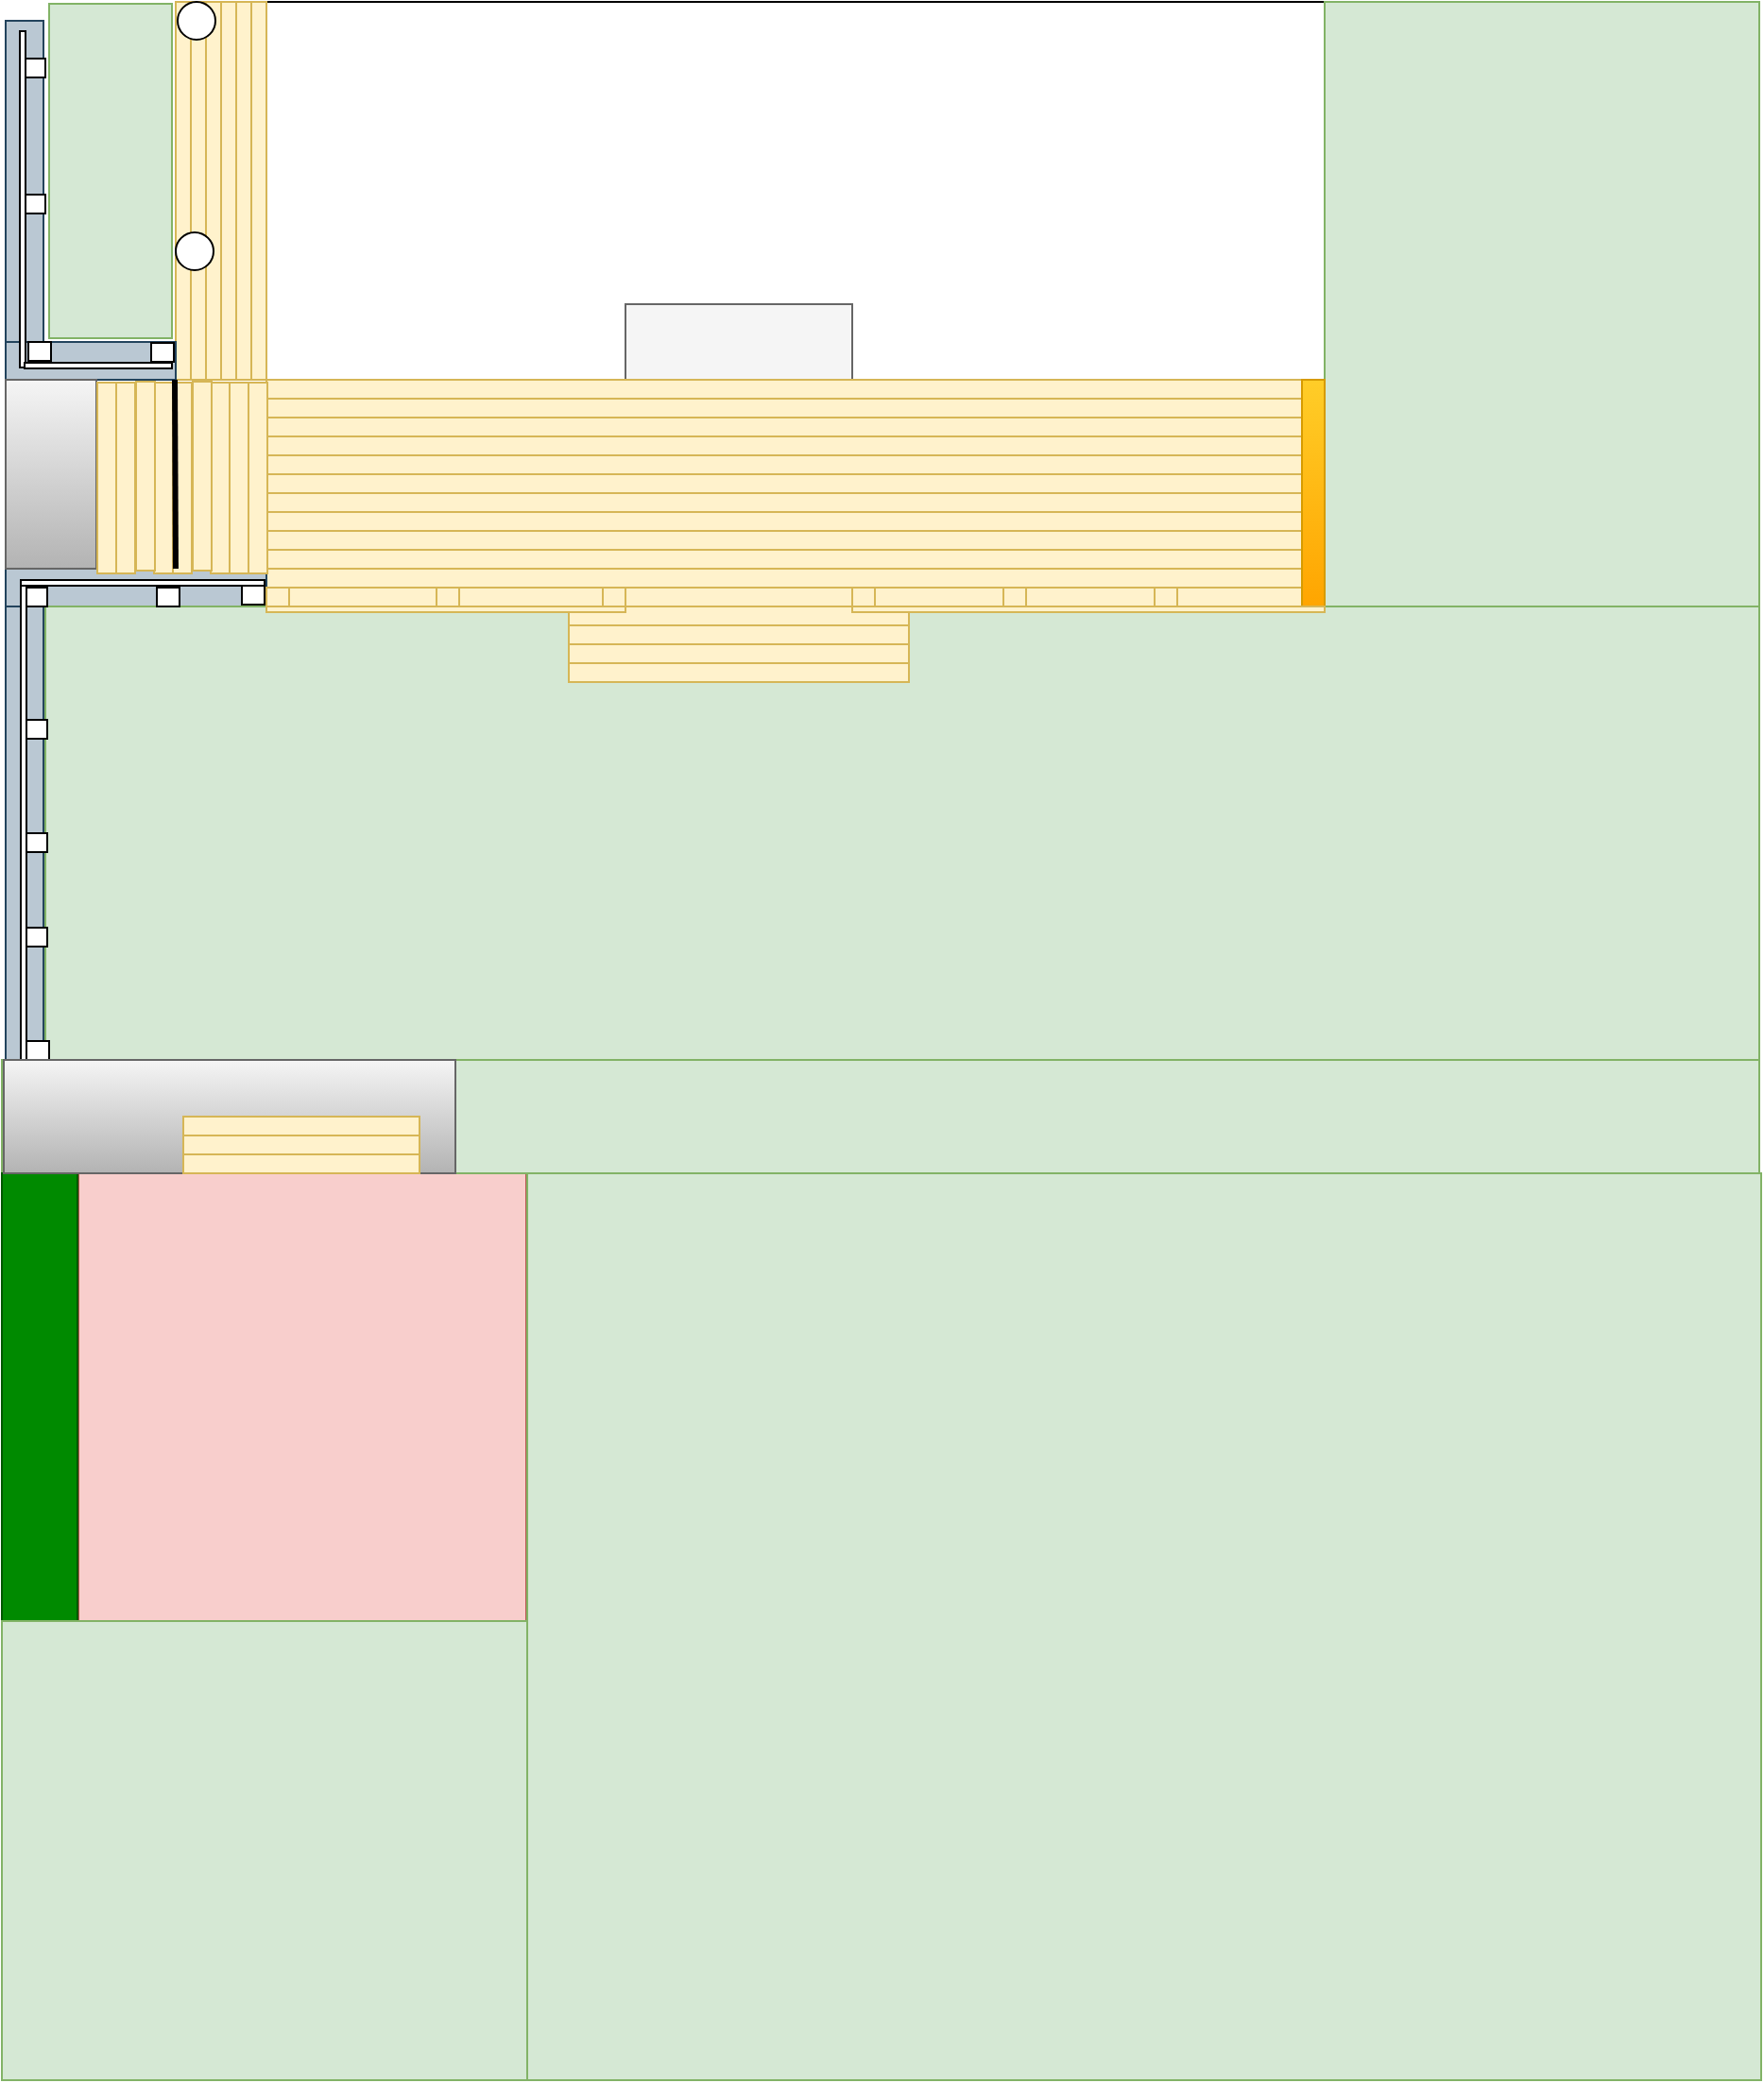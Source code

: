 <mxfile version="11.1.1" type="github"><diagram id="DBtNFwUiprZ01BoXssrI" name="Page-1"><mxGraphModel dx="786" dy="541" grid="1" gridSize="10" guides="1" tooltips="1" connect="1" arrows="1" fold="1" page="1" pageScale="1" pageWidth="850" pageHeight="1100" math="0" shadow="0"><root><mxCell id="0"/><mxCell id="1" parent="0"/><mxCell id="ldg7zjB7crhvI7fQAb-J-2" value="" style="rounded=0;whiteSpace=wrap;html=1;" vertex="1" parent="1"><mxGeometry x="160" width="560" height="200" as="geometry"/></mxCell><mxCell id="ldg7zjB7crhvI7fQAb-J-3" value="" style="rounded=0;whiteSpace=wrap;html=1;fillColor=#f5f5f5;strokeColor=#666666;fontColor=#333333;" vertex="1" parent="1"><mxGeometry x="350" y="160" width="120" height="40" as="geometry"/></mxCell><mxCell id="ldg7zjB7crhvI7fQAb-J-4" value="" style="rounded=0;whiteSpace=wrap;html=1;fillColor=#fff2cc;strokeColor=#d6b656;" vertex="1" parent="1"><mxGeometry x="160" y="200" width="560" height="10" as="geometry"/></mxCell><mxCell id="ldg7zjB7crhvI7fQAb-J-5" value="" style="rounded=0;whiteSpace=wrap;html=1;fillColor=#fff2cc;strokeColor=#d6b656;" vertex="1" parent="1"><mxGeometry x="160" y="210" width="560" height="10" as="geometry"/></mxCell><mxCell id="ldg7zjB7crhvI7fQAb-J-6" value="" style="rounded=0;whiteSpace=wrap;html=1;fillColor=#fff2cc;strokeColor=#d6b656;" vertex="1" parent="1"><mxGeometry x="160" y="220" width="560" height="10" as="geometry"/></mxCell><mxCell id="ldg7zjB7crhvI7fQAb-J-7" value="" style="rounded=0;whiteSpace=wrap;html=1;fillColor=#fff2cc;strokeColor=#d6b656;" vertex="1" parent="1"><mxGeometry x="160" y="230" width="560" height="10" as="geometry"/></mxCell><mxCell id="ldg7zjB7crhvI7fQAb-J-8" value="" style="rounded=0;whiteSpace=wrap;html=1;fillColor=#fff2cc;strokeColor=#d6b656;" vertex="1" parent="1"><mxGeometry x="160" y="240" width="560" height="10" as="geometry"/></mxCell><mxCell id="ldg7zjB7crhvI7fQAb-J-9" value="" style="rounded=0;whiteSpace=wrap;html=1;fillColor=#fff2cc;strokeColor=#d6b656;" vertex="1" parent="1"><mxGeometry x="160" y="250" width="560" height="10" as="geometry"/></mxCell><mxCell id="ldg7zjB7crhvI7fQAb-J-10" value="" style="rounded=0;whiteSpace=wrap;html=1;fillColor=#fff2cc;strokeColor=#d6b656;" vertex="1" parent="1"><mxGeometry x="160" y="260" width="560" height="10" as="geometry"/></mxCell><mxCell id="ldg7zjB7crhvI7fQAb-J-11" value="" style="rounded=0;whiteSpace=wrap;html=1;fillColor=#fff2cc;strokeColor=#d6b656;" vertex="1" parent="1"><mxGeometry x="160" y="270" width="560" height="10" as="geometry"/></mxCell><mxCell id="ldg7zjB7crhvI7fQAb-J-12" value="" style="rounded=0;whiteSpace=wrap;html=1;fillColor=#fff2cc;strokeColor=#d6b656;" vertex="1" parent="1"><mxGeometry x="160" y="280" width="560" height="10" as="geometry"/></mxCell><mxCell id="ldg7zjB7crhvI7fQAb-J-13" value="" style="rounded=0;whiteSpace=wrap;html=1;fillColor=#fff2cc;strokeColor=#d6b656;" vertex="1" parent="1"><mxGeometry x="160" y="290" width="560" height="10" as="geometry"/></mxCell><mxCell id="ldg7zjB7crhvI7fQAb-J-14" value="" style="rounded=0;whiteSpace=wrap;html=1;fillColor=#fff2cc;strokeColor=#d6b656;" vertex="1" parent="1"><mxGeometry x="160" y="300" width="560" height="10" as="geometry"/></mxCell><mxCell id="ldg7zjB7crhvI7fQAb-J-15" value="" style="rounded=0;whiteSpace=wrap;html=1;fillColor=#fff2cc;strokeColor=#d6b656;" vertex="1" parent="1"><mxGeometry x="160" y="310" width="560" height="10" as="geometry"/></mxCell><mxCell id="ldg7zjB7crhvI7fQAb-J-16" value="" style="rounded=0;whiteSpace=wrap;html=1;rotation=-90;fillColor=#fff2cc;strokeColor=#d6b656;" vertex="1" parent="1"><mxGeometry x="56" y="96" width="200" height="8" as="geometry"/></mxCell><mxCell id="ldg7zjB7crhvI7fQAb-J-17" value="" style="rounded=0;whiteSpace=wrap;html=1;rotation=-90;fillColor=#fff2cc;strokeColor=#d6b656;" vertex="1" parent="1"><mxGeometry x="48" y="96" width="200" height="8" as="geometry"/></mxCell><mxCell id="ldg7zjB7crhvI7fQAb-J-18" value="" style="rounded=0;whiteSpace=wrap;html=1;rotation=-90;fillColor=#fff2cc;strokeColor=#d6b656;" vertex="1" parent="1"><mxGeometry x="40" y="96" width="200" height="8" as="geometry"/></mxCell><mxCell id="ldg7zjB7crhvI7fQAb-J-19" value="" style="rounded=0;whiteSpace=wrap;html=1;rotation=-90;fillColor=#fff2cc;strokeColor=#d6b656;" vertex="1" parent="1"><mxGeometry x="32" y="96" width="200" height="8" as="geometry"/></mxCell><mxCell id="ldg7zjB7crhvI7fQAb-J-20" value="" style="rounded=0;whiteSpace=wrap;html=1;rotation=-90;fillColor=#fff2cc;strokeColor=#d6b656;" vertex="1" parent="1"><mxGeometry x="24" y="96" width="200" height="8" as="geometry"/></mxCell><mxCell id="ldg7zjB7crhvI7fQAb-J-21" value="" style="rounded=0;whiteSpace=wrap;html=1;rotation=-90;fillColor=#fff2cc;strokeColor=#d6b656;" vertex="1" parent="1"><mxGeometry x="16" y="96" width="200" height="8" as="geometry"/></mxCell><mxCell id="ldg7zjB7crhvI7fQAb-J-22" value="" style="rounded=0;whiteSpace=wrap;html=1;fillColor=#bac8d3;strokeColor=#23445d;" vertex="1" parent="1"><mxGeometry x="22" y="10" width="20" height="180" as="geometry"/></mxCell><mxCell id="ldg7zjB7crhvI7fQAb-J-24" value="" style="rounded=0;whiteSpace=wrap;html=1;fillColor=#bac8d3;strokeColor=#23445d;" vertex="1" parent="1"><mxGeometry x="22" y="180" width="90" height="20" as="geometry"/></mxCell><mxCell id="ldg7zjB7crhvI7fQAb-J-25" value="" style="rounded=0;whiteSpace=wrap;html=1;fillColor=#bac8d3;strokeColor=#23445d;" vertex="1" parent="1"><mxGeometry x="22" y="300" width="138" height="20" as="geometry"/></mxCell><mxCell id="ldg7zjB7crhvI7fQAb-J-26" value="" style="rounded=0;whiteSpace=wrap;html=1;rotation=-90;fillColor=#d5e8d4;strokeColor=#82b366;" vertex="1" parent="1"><mxGeometry x="-11" y="57" width="177" height="65" as="geometry"/></mxCell><mxCell id="ldg7zjB7crhvI7fQAb-J-29" value="" style="rounded=0;whiteSpace=wrap;html=1;fillColor=#bac8d3;strokeColor=#23445d;" vertex="1" parent="1"><mxGeometry x="22" y="320" width="20" height="240" as="geometry"/></mxCell><mxCell id="ldg7zjB7crhvI7fQAb-J-30" value="" style="rounded=0;whiteSpace=wrap;html=1;rotation=0;fillColor=#d5e8d4;strokeColor=#82b366;" vertex="1" parent="1"><mxGeometry x="43" y="320" width="907" height="240" as="geometry"/></mxCell><mxCell id="ldg7zjB7crhvI7fQAb-J-31" value="" style="rounded=0;whiteSpace=wrap;html=1;rotation=0;fillColor=#d5e8d4;strokeColor=#82b366;" vertex="1" parent="1"><mxGeometry x="720" width="230" height="320" as="geometry"/></mxCell><mxCell id="ldg7zjB7crhvI7fQAb-J-32" value="" style="rounded=0;whiteSpace=wrap;html=1;fillColor=#ffcd28;strokeColor=#d79b00;gradientColor=#ffa500;" vertex="1" parent="1"><mxGeometry x="708" y="200" width="12" height="120" as="geometry"/></mxCell><mxCell id="ldg7zjB7crhvI7fQAb-J-33" value="" style="rounded=0;whiteSpace=wrap;html=1;fillColor=#fff2cc;strokeColor=#d6b656;" vertex="1" parent="1"><mxGeometry x="630" y="310" width="12" height="10" as="geometry"/></mxCell><mxCell id="ldg7zjB7crhvI7fQAb-J-36" value="" style="rounded=0;whiteSpace=wrap;html=1;fillColor=#fff2cc;strokeColor=#d6b656;" vertex="1" parent="1"><mxGeometry x="550" y="310" width="12" height="10" as="geometry"/></mxCell><mxCell id="ldg7zjB7crhvI7fQAb-J-37" value="" style="rounded=0;whiteSpace=wrap;html=1;fillColor=#fff2cc;strokeColor=#d6b656;" vertex="1" parent="1"><mxGeometry x="470" y="310" width="12" height="10" as="geometry"/></mxCell><mxCell id="ldg7zjB7crhvI7fQAb-J-38" value="" style="rounded=0;whiteSpace=wrap;html=1;fillColor=#fff2cc;strokeColor=#d6b656;" vertex="1" parent="1"><mxGeometry x="338" y="310" width="12" height="10" as="geometry"/></mxCell><mxCell id="ldg7zjB7crhvI7fQAb-J-39" value="" style="rounded=0;whiteSpace=wrap;html=1;fillColor=#fff2cc;strokeColor=#d6b656;" vertex="1" parent="1"><mxGeometry x="250" y="310" width="12" height="10" as="geometry"/></mxCell><mxCell id="ldg7zjB7crhvI7fQAb-J-40" value="" style="rounded=0;whiteSpace=wrap;html=1;fillColor=#fff2cc;strokeColor=#d6b656;" vertex="1" parent="1"><mxGeometry x="160" y="310" width="12" height="10" as="geometry"/></mxCell><mxCell id="ldg7zjB7crhvI7fQAb-J-43" value="" style="rounded=0;whiteSpace=wrap;html=1;fillColor=#fff2cc;strokeColor=#d6b656;" vertex="1" parent="1"><mxGeometry x="320" y="320" width="180" height="10" as="geometry"/></mxCell><mxCell id="ldg7zjB7crhvI7fQAb-J-42" value="" style="rounded=0;whiteSpace=wrap;html=1;fillColor=#fff2cc;strokeColor=#d6b656;" vertex="1" parent="1"><mxGeometry x="470" y="320" width="250" height="3" as="geometry"/></mxCell><mxCell id="ldg7zjB7crhvI7fQAb-J-41" value="" style="rounded=0;whiteSpace=wrap;html=1;fillColor=#fff2cc;strokeColor=#d6b656;" vertex="1" parent="1"><mxGeometry x="160" y="320" width="190" height="3" as="geometry"/></mxCell><mxCell id="ldg7zjB7crhvI7fQAb-J-44" value="" style="rounded=0;whiteSpace=wrap;html=1;fillColor=#fff2cc;strokeColor=#d6b656;" vertex="1" parent="1"><mxGeometry x="320" y="330" width="180" height="10" as="geometry"/></mxCell><mxCell id="ldg7zjB7crhvI7fQAb-J-45" value="" style="rounded=0;whiteSpace=wrap;html=1;fillColor=#fff2cc;strokeColor=#d6b656;" vertex="1" parent="1"><mxGeometry x="320" y="340" width="180" height="10" as="geometry"/></mxCell><mxCell id="ldg7zjB7crhvI7fQAb-J-46" value="" style="rounded=0;whiteSpace=wrap;html=1;fillColor=#fff2cc;strokeColor=#d6b656;" vertex="1" parent="1"><mxGeometry x="320" y="350" width="180" height="10" as="geometry"/></mxCell><mxCell id="ldg7zjB7crhvI7fQAb-J-47" value="" style="rounded=0;whiteSpace=wrap;html=1;rotation=90;fillColor=#fff2cc;strokeColor=#d6b656;" vertex="1" parent="1"><mxGeometry x="105" y="247" width="101" height="10" as="geometry"/></mxCell><mxCell id="ldg7zjB7crhvI7fQAb-J-48" value="" style="rounded=0;whiteSpace=wrap;html=1;rotation=90;fillColor=#fff2cc;strokeColor=#d6b656;" vertex="1" parent="1"><mxGeometry x="95" y="247" width="101" height="10" as="geometry"/></mxCell><mxCell id="ldg7zjB7crhvI7fQAb-J-49" value="" style="rounded=0;whiteSpace=wrap;html=1;rotation=90;fillColor=#fff2cc;strokeColor=#d6b656;" vertex="1" parent="1"><mxGeometry x="85" y="247" width="101" height="10" as="geometry"/></mxCell><mxCell id="ldg7zjB7crhvI7fQAb-J-50" value="" style="rounded=0;whiteSpace=wrap;html=1;rotation=90;fillColor=#fff2cc;strokeColor=#d6b656;" vertex="1" parent="1"><mxGeometry x="76" y="246" width="100" height="10" as="geometry"/></mxCell><mxCell id="ldg7zjB7crhvI7fQAb-J-51" value="" style="rounded=0;whiteSpace=wrap;html=1;rotation=90;fillColor=#fff2cc;strokeColor=#d6b656;" vertex="1" parent="1"><mxGeometry x="65" y="247" width="101" height="10" as="geometry"/></mxCell><mxCell id="ldg7zjB7crhvI7fQAb-J-52" value="" style="rounded=0;whiteSpace=wrap;html=1;fillColor=#f5f5f5;strokeColor=#666666;gradientColor=#b3b3b3;" vertex="1" parent="1"><mxGeometry x="22" y="200" width="48" height="100" as="geometry"/></mxCell><mxCell id="ldg7zjB7crhvI7fQAb-J-53" value="" style="rounded=0;whiteSpace=wrap;html=1;rotation=90;fillColor=#fff2cc;strokeColor=#d6b656;" vertex="1" parent="1"><mxGeometry x="55" y="247" width="101" height="10" as="geometry"/></mxCell><mxCell id="ldg7zjB7crhvI7fQAb-J-54" value="" style="rounded=0;whiteSpace=wrap;html=1;rotation=90;fillColor=#fff2cc;strokeColor=#d6b656;" vertex="1" parent="1"><mxGeometry x="46" y="246" width="100" height="10" as="geometry"/></mxCell><mxCell id="ldg7zjB7crhvI7fQAb-J-55" value="" style="rounded=0;whiteSpace=wrap;html=1;rotation=90;fillColor=#fff2cc;strokeColor=#d6b656;" vertex="1" parent="1"><mxGeometry x="35" y="247" width="101" height="10" as="geometry"/></mxCell><mxCell id="ldg7zjB7crhvI7fQAb-J-56" value="" style="rounded=0;whiteSpace=wrap;html=1;rotation=90;fillColor=#fff2cc;strokeColor=#d6b656;" vertex="1" parent="1"><mxGeometry x="25" y="247" width="101" height="10" as="geometry"/></mxCell><mxCell id="ldg7zjB7crhvI7fQAb-J-58" value="" style="endArrow=none;html=1;strokeWidth=3;exitX=0.652;exitY=0;exitDx=0;exitDy=0;exitPerimeter=0;" edge="1" parent="1" source="ldg7zjB7crhvI7fQAb-J-25"><mxGeometry width="50" height="50" relative="1" as="geometry"><mxPoint x="112" y="281" as="sourcePoint"/><mxPoint x="111.5" y="200" as="targetPoint"/></mxGeometry></mxCell><mxCell id="ldg7zjB7crhvI7fQAb-J-59" value="" style="rounded=0;whiteSpace=wrap;html=1;" vertex="1" parent="1"><mxGeometry x="34" y="180" width="12" height="10" as="geometry"/></mxCell><mxCell id="ldg7zjB7crhvI7fQAb-J-60" value="" style="rounded=0;whiteSpace=wrap;html=1;" vertex="1" parent="1"><mxGeometry x="31" y="102" width="12" height="10" as="geometry"/></mxCell><mxCell id="ldg7zjB7crhvI7fQAb-J-61" value="" style="rounded=0;whiteSpace=wrap;html=1;" vertex="1" parent="1"><mxGeometry x="31" y="30" width="12" height="10" as="geometry"/></mxCell><mxCell id="ldg7zjB7crhvI7fQAb-J-62" value="" style="rounded=0;whiteSpace=wrap;html=1;" vertex="1" parent="1"><mxGeometry x="32" y="310" width="12" height="10" as="geometry"/></mxCell><mxCell id="ldg7zjB7crhvI7fQAb-J-63" value="" style="rounded=0;whiteSpace=wrap;html=1;" vertex="1" parent="1"><mxGeometry x="32" y="380" width="12" height="10" as="geometry"/></mxCell><mxCell id="ldg7zjB7crhvI7fQAb-J-64" value="" style="rounded=0;whiteSpace=wrap;html=1;" vertex="1" parent="1"><mxGeometry x="32" y="440" width="12" height="10" as="geometry"/></mxCell><mxCell id="ldg7zjB7crhvI7fQAb-J-65" value="" style="rounded=0;whiteSpace=wrap;html=1;" vertex="1" parent="1"><mxGeometry x="32" y="490" width="12" height="10" as="geometry"/></mxCell><mxCell id="ldg7zjB7crhvI7fQAb-J-69" value="" style="rounded=0;whiteSpace=wrap;html=1;" vertex="1" parent="1"><mxGeometry x="33" y="550" width="12" height="10" as="geometry"/></mxCell><mxCell id="ldg7zjB7crhvI7fQAb-J-70" value="" style="rounded=0;whiteSpace=wrap;html=1;rotation=90;" vertex="1" parent="1"><mxGeometry x="-58" y="103" width="178" height="3" as="geometry"/></mxCell><mxCell id="ldg7zjB7crhvI7fQAb-J-71" value="" style="rounded=0;whiteSpace=wrap;html=1;rotation=90;" vertex="1" parent="1"><mxGeometry x="-95" y="432" width="253" height="3" as="geometry"/></mxCell><mxCell id="ldg7zjB7crhvI7fQAb-J-72" value="" style="whiteSpace=wrap;html=1;aspect=fixed;fillColor=#f8cecc;strokeColor=#b85450;" vertex="1" parent="1"><mxGeometry x="60.5" y="620" width="237" height="237" as="geometry"/></mxCell><mxCell id="ldg7zjB7crhvI7fQAb-J-73" value="" style="rounded=0;whiteSpace=wrap;html=1;rotation=0;fillColor=#d5e8d4;strokeColor=#82b366;" vertex="1" parent="1"><mxGeometry x="20" y="560" width="930" height="60" as="geometry"/></mxCell><mxCell id="ldg7zjB7crhvI7fQAb-J-74" value="" style="rounded=0;whiteSpace=wrap;html=1;rotation=0;fillColor=#008a00;strokeColor=#005700;fontColor=#ffffff;" vertex="1" parent="1"><mxGeometry x="20" y="620" width="40" height="240" as="geometry"/></mxCell><mxCell id="ldg7zjB7crhvI7fQAb-J-75" value="" style="rounded=0;whiteSpace=wrap;html=1;fillColor=#f5f5f5;strokeColor=#666666;gradientColor=#b3b3b3;" vertex="1" parent="1"><mxGeometry x="21" y="560" width="239" height="60" as="geometry"/></mxCell><mxCell id="ldg7zjB7crhvI7fQAb-J-77" value="" style="rounded=0;whiteSpace=wrap;html=1;fillColor=#fff2cc;strokeColor=#d6b656;" vertex="1" parent="1"><mxGeometry x="116" y="590" width="125" height="10" as="geometry"/></mxCell><mxCell id="ldg7zjB7crhvI7fQAb-J-78" value="" style="rounded=0;whiteSpace=wrap;html=1;fillColor=#fff2cc;strokeColor=#d6b656;" vertex="1" parent="1"><mxGeometry x="116" y="600" width="125" height="10" as="geometry"/></mxCell><mxCell id="ldg7zjB7crhvI7fQAb-J-79" value="" style="rounded=0;whiteSpace=wrap;html=1;fillColor=#fff2cc;strokeColor=#d6b656;" vertex="1" parent="1"><mxGeometry x="116" y="610" width="125" height="10" as="geometry"/></mxCell><mxCell id="ldg7zjB7crhvI7fQAb-J-80" value="" style="ellipse;whiteSpace=wrap;html=1;aspect=fixed;" vertex="1" parent="1"><mxGeometry x="112" y="122" width="20" height="20" as="geometry"/></mxCell><mxCell id="ldg7zjB7crhvI7fQAb-J-81" value="" style="ellipse;whiteSpace=wrap;html=1;aspect=fixed;" vertex="1" parent="1"><mxGeometry x="113" width="20" height="20" as="geometry"/></mxCell><mxCell id="ldg7zjB7crhvI7fQAb-J-82" value="" style="rounded=0;whiteSpace=wrap;html=1;" vertex="1" parent="1"><mxGeometry x="102" y="310" width="12" height="10" as="geometry"/></mxCell><mxCell id="ldg7zjB7crhvI7fQAb-J-83" value="" style="rounded=0;whiteSpace=wrap;html=1;" vertex="1" parent="1"><mxGeometry x="147" y="309" width="12" height="10" as="geometry"/></mxCell><mxCell id="ldg7zjB7crhvI7fQAb-J-84" value="" style="rounded=0;whiteSpace=wrap;html=1;rotation=0;" vertex="1" parent="1"><mxGeometry x="30" y="306" width="129" height="3" as="geometry"/></mxCell><mxCell id="ldg7zjB7crhvI7fQAb-J-86" value="" style="rounded=0;whiteSpace=wrap;html=1;rotation=0;" vertex="1" parent="1"><mxGeometry x="32" y="191" width="78" height="3" as="geometry"/></mxCell><mxCell id="ldg7zjB7crhvI7fQAb-J-88" value="" style="rounded=0;whiteSpace=wrap;html=1;" vertex="1" parent="1"><mxGeometry x="99" y="180.5" width="12" height="10" as="geometry"/></mxCell><mxCell id="ldg7zjB7crhvI7fQAb-J-91" value="" style="rounded=0;whiteSpace=wrap;html=1;rotation=0;fillColor=#d5e8d4;strokeColor=#82b366;" vertex="1" parent="1"><mxGeometry x="298" y="620" width="653" height="480" as="geometry"/></mxCell><mxCell id="ldg7zjB7crhvI7fQAb-J-92" value="" style="rounded=0;whiteSpace=wrap;html=1;rotation=0;fillColor=#d5e8d4;strokeColor=#82b366;" vertex="1" parent="1"><mxGeometry x="20" y="857" width="278" height="243" as="geometry"/></mxCell></root></mxGraphModel></diagram></mxfile>